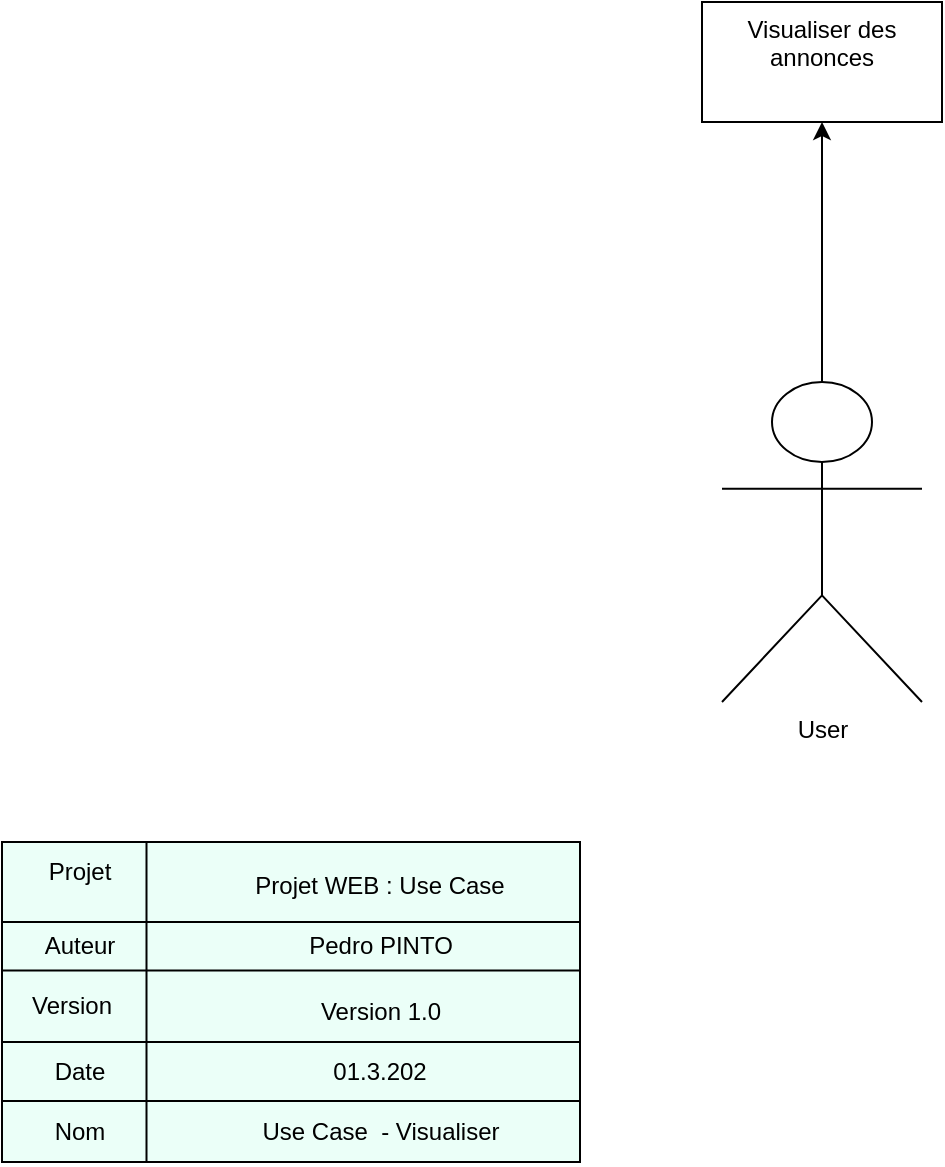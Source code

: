 <mxfile version="13.9.9" type="device"><diagram id="hJhioR7SjOPcIwXKf_Fz" name="Page-1"><mxGraphModel dx="1326" dy="846" grid="1" gridSize="10" guides="1" tooltips="1" connect="1" arrows="1" fold="1" page="1" pageScale="1" pageWidth="827" pageHeight="1169" math="0" shadow="0"><root><mxCell id="0"/><mxCell id="1" parent="0"/><mxCell id="wgg2xcEC4u5Pe0SkwqxO-2" value="" style="edgeStyle=orthogonalEdgeStyle;rounded=0;orthogonalLoop=1;jettySize=auto;html=1;" parent="1" source="KUV9YKRG1EKJjWd9YCcf-1" target="wgg2xcEC4u5Pe0SkwqxO-1" edge="1"><mxGeometry relative="1" as="geometry"/></mxCell><mxCell id="KUV9YKRG1EKJjWd9YCcf-1" value="User" style="shape=umlActor;verticalLabelPosition=bottom;verticalAlign=top;html=1;outlineConnect=0;" parent="1" vertex="1"><mxGeometry x="370" y="330" width="100" height="160" as="geometry"/></mxCell><mxCell id="wgg2xcEC4u5Pe0SkwqxO-1" value="Visualiser des annonces" style="whiteSpace=wrap;html=1;verticalAlign=top;" parent="1" vertex="1"><mxGeometry x="360" y="140" width="120" height="60" as="geometry"/></mxCell><mxCell id="wgg2xcEC4u5Pe0SkwqxO-3" value="" style="rounded=0;whiteSpace=wrap;html=1;fillColor=#EBFFF8;" parent="1" vertex="1"><mxGeometry x="10" y="560" width="289" height="160" as="geometry"/></mxCell><mxCell id="wgg2xcEC4u5Pe0SkwqxO-4" value="" style="endArrow=none;html=1;exitX=0;exitY=0.25;exitDx=0;exitDy=0;entryX=1;entryY=0.25;entryDx=0;entryDy=0;" parent="1" source="wgg2xcEC4u5Pe0SkwqxO-3" target="wgg2xcEC4u5Pe0SkwqxO-3" edge="1"><mxGeometry width="50" height="50" relative="1" as="geometry"><mxPoint x="468" y="-160" as="sourcePoint"/><mxPoint x="518" y="-210" as="targetPoint"/></mxGeometry></mxCell><mxCell id="wgg2xcEC4u5Pe0SkwqxO-5" value="" style="endArrow=none;html=1;exitX=0;exitY=0.25;exitDx=0;exitDy=0;entryX=1;entryY=0.25;entryDx=0;entryDy=0;" parent="1" edge="1"><mxGeometry width="50" height="50" relative="1" as="geometry"><mxPoint x="10" y="624.29" as="sourcePoint"/><mxPoint x="299" y="624.29" as="targetPoint"/></mxGeometry></mxCell><mxCell id="wgg2xcEC4u5Pe0SkwqxO-6" value="" style="endArrow=none;html=1;exitX=0;exitY=0.25;exitDx=0;exitDy=0;entryX=1;entryY=0.25;entryDx=0;entryDy=0;" parent="1" edge="1"><mxGeometry width="50" height="50" relative="1" as="geometry"><mxPoint x="10" y="660" as="sourcePoint"/><mxPoint x="299" y="660" as="targetPoint"/></mxGeometry></mxCell><mxCell id="wgg2xcEC4u5Pe0SkwqxO-7" value="" style="endArrow=none;html=1;exitX=0.25;exitY=1;exitDx=0;exitDy=0;entryX=0.25;entryY=0;entryDx=0;entryDy=0;" parent="1" source="wgg2xcEC4u5Pe0SkwqxO-3" target="wgg2xcEC4u5Pe0SkwqxO-3" edge="1"><mxGeometry width="50" height="50" relative="1" as="geometry"><mxPoint x="468" y="-160" as="sourcePoint"/><mxPoint x="518" y="-210" as="targetPoint"/></mxGeometry></mxCell><mxCell id="wgg2xcEC4u5Pe0SkwqxO-8" value="Projet" style="text;html=1;strokeColor=none;fillColor=none;align=center;verticalAlign=middle;whiteSpace=wrap;rounded=0;" parent="1" vertex="1"><mxGeometry x="29" y="560" width="40" height="30" as="geometry"/></mxCell><mxCell id="wgg2xcEC4u5Pe0SkwqxO-9" value="Auteur" style="text;html=1;strokeColor=none;fillColor=none;align=center;verticalAlign=middle;whiteSpace=wrap;rounded=0;" parent="1" vertex="1"><mxGeometry x="29" y="597" width="40" height="30" as="geometry"/></mxCell><mxCell id="wgg2xcEC4u5Pe0SkwqxO-10" value="Version" style="text;html=1;strokeColor=none;fillColor=none;align=center;verticalAlign=middle;whiteSpace=wrap;rounded=0;" parent="1" vertex="1"><mxGeometry x="10" y="627" width="70" height="30" as="geometry"/></mxCell><mxCell id="wgg2xcEC4u5Pe0SkwqxO-11" value="Date" style="text;html=1;strokeColor=none;fillColor=none;align=center;verticalAlign=middle;whiteSpace=wrap;rounded=0;" parent="1" vertex="1"><mxGeometry x="29" y="660" width="40" height="30" as="geometry"/></mxCell><mxCell id="wgg2xcEC4u5Pe0SkwqxO-12" value="Projet WEB : &lt;font face=&quot;helvetica, sans-serif&quot;&gt;Use Case&lt;/font&gt;" style="text;html=1;strokeColor=none;fillColor=none;align=center;verticalAlign=middle;whiteSpace=wrap;rounded=0;" parent="1" vertex="1"><mxGeometry x="94" y="567" width="210" height="30" as="geometry"/></mxCell><mxCell id="wgg2xcEC4u5Pe0SkwqxO-13" value="Pedro PINTO" style="text;html=1;strokeColor=none;fillColor=none;align=center;verticalAlign=middle;whiteSpace=wrap;rounded=0;" parent="1" vertex="1"><mxGeometry x="154.5" y="597" width="89" height="30" as="geometry"/></mxCell><mxCell id="wgg2xcEC4u5Pe0SkwqxO-14" value="Version 1.0" style="text;html=1;strokeColor=none;fillColor=none;align=center;verticalAlign=middle;whiteSpace=wrap;rounded=0;" parent="1" vertex="1"><mxGeometry x="154.5" y="630" width="89" height="30" as="geometry"/></mxCell><mxCell id="wgg2xcEC4u5Pe0SkwqxO-15" value="01.3.202" style="text;html=1;strokeColor=none;fillColor=none;align=center;verticalAlign=middle;whiteSpace=wrap;rounded=0;" parent="1" vertex="1"><mxGeometry x="179" y="660" width="40" height="30" as="geometry"/></mxCell><mxCell id="CjRBF1320gIL-jvMRuDE-1" value="" style="endArrow=none;html=1;exitX=0;exitY=0.25;exitDx=0;exitDy=0;entryX=1;entryY=0.25;entryDx=0;entryDy=0;" parent="1" edge="1"><mxGeometry width="50" height="50" relative="1" as="geometry"><mxPoint x="10" y="689.52" as="sourcePoint"/><mxPoint x="299" y="689.52" as="targetPoint"/></mxGeometry></mxCell><mxCell id="CjRBF1320gIL-jvMRuDE-2" value="Nom" style="text;html=1;strokeColor=none;fillColor=none;align=center;verticalAlign=middle;whiteSpace=wrap;rounded=0;" parent="1" vertex="1"><mxGeometry x="29" y="690" width="40" height="30" as="geometry"/></mxCell><mxCell id="CjRBF1320gIL-jvMRuDE-3" value="Use Case&amp;nbsp; - Visualiser" style="text;html=1;strokeColor=none;fillColor=none;align=center;verticalAlign=middle;whiteSpace=wrap;rounded=0;" parent="1" vertex="1"><mxGeometry x="131.5" y="690" width="135" height="30" as="geometry"/></mxCell></root></mxGraphModel></diagram></mxfile>